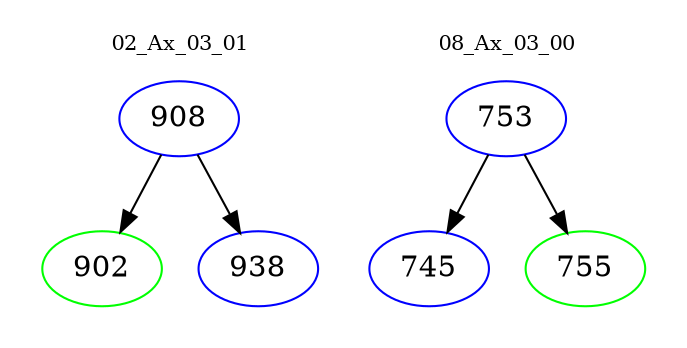 digraph{
subgraph cluster_0 {
color = white
label = "02_Ax_03_01";
fontsize=10;
T0_908 [label="908", color="blue"]
T0_908 -> T0_902 [color="black"]
T0_902 [label="902", color="green"]
T0_908 -> T0_938 [color="black"]
T0_938 [label="938", color="blue"]
}
subgraph cluster_1 {
color = white
label = "08_Ax_03_00";
fontsize=10;
T1_753 [label="753", color="blue"]
T1_753 -> T1_745 [color="black"]
T1_745 [label="745", color="blue"]
T1_753 -> T1_755 [color="black"]
T1_755 [label="755", color="green"]
}
}
